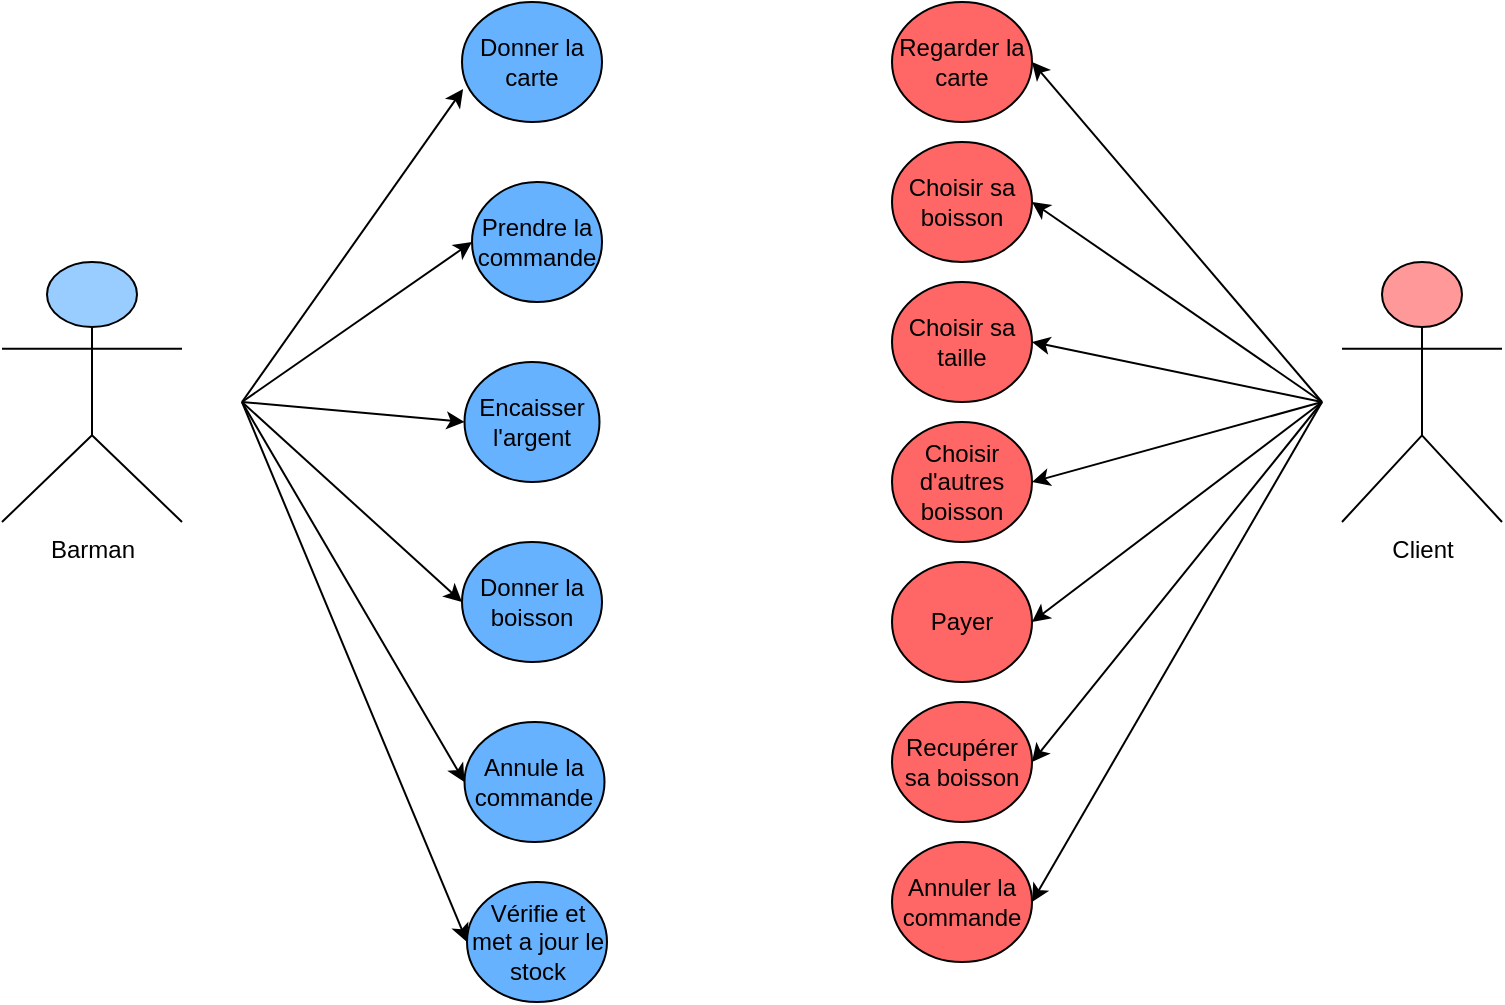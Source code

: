 <mxfile version="18.1.3" type="device" pages="3"><diagram id="W8HMb5bRVXJE0gOsSXSn" name="Domaine"><mxGraphModel dx="1108" dy="460" grid="1" gridSize="10" guides="1" tooltips="1" connect="1" arrows="1" fold="1" page="1" pageScale="1" pageWidth="827" pageHeight="1169" math="0" shadow="0"><root><mxCell id="0"/><mxCell id="1" parent="0"/><mxCell id="sYpSdjM4i0D-wC5da1XI-1" value="Barman" style="shape=umlActor;verticalLabelPosition=bottom;verticalAlign=top;html=1;outlineConnect=0;fillColor=#99CCFF;" vertex="1" parent="1"><mxGeometry x="60" y="150" width="90" height="130" as="geometry"/></mxCell><mxCell id="sYpSdjM4i0D-wC5da1XI-5" value="Client" style="shape=umlActor;verticalLabelPosition=bottom;verticalAlign=top;html=1;outlineConnect=0;fillColor=#FF9999;" vertex="1" parent="1"><mxGeometry x="730" y="150" width="80" height="130" as="geometry"/></mxCell><mxCell id="sYpSdjM4i0D-wC5da1XI-9" value="" style="endArrow=classic;html=1;rounded=0;entryX=0.008;entryY=0.725;entryDx=0;entryDy=0;entryPerimeter=0;" edge="1" parent="1" target="sYpSdjM4i0D-wC5da1XI-13"><mxGeometry width="50" height="50" relative="1" as="geometry"><mxPoint x="180" y="220" as="sourcePoint"/><mxPoint x="300" y="100" as="targetPoint"/></mxGeometry></mxCell><mxCell id="sYpSdjM4i0D-wC5da1XI-10" value="" style="endArrow=classic;html=1;rounded=0;entryX=0;entryY=0.5;entryDx=0;entryDy=0;" edge="1" parent="1" target="sYpSdjM4i0D-wC5da1XI-14"><mxGeometry width="50" height="50" relative="1" as="geometry"><mxPoint x="180" y="220" as="sourcePoint"/><mxPoint x="300" y="170" as="targetPoint"/></mxGeometry></mxCell><mxCell id="sYpSdjM4i0D-wC5da1XI-11" value="" style="endArrow=classic;html=1;rounded=0;entryX=0;entryY=0.5;entryDx=0;entryDy=0;" edge="1" parent="1" target="sYpSdjM4i0D-wC5da1XI-15"><mxGeometry width="50" height="50" relative="1" as="geometry"><mxPoint x="180" y="220" as="sourcePoint"/><mxPoint x="300" y="250" as="targetPoint"/></mxGeometry></mxCell><mxCell id="sYpSdjM4i0D-wC5da1XI-12" value="" style="endArrow=classic;html=1;rounded=0;entryX=0;entryY=0.5;entryDx=0;entryDy=0;" edge="1" parent="1" target="sYpSdjM4i0D-wC5da1XI-16"><mxGeometry width="50" height="50" relative="1" as="geometry"><mxPoint x="180" y="220" as="sourcePoint"/><mxPoint x="300" y="320" as="targetPoint"/></mxGeometry></mxCell><mxCell id="sYpSdjM4i0D-wC5da1XI-13" value="Donner la carte" style="ellipse;whiteSpace=wrap;html=1;fillColor=#66B2FF;" vertex="1" parent="1"><mxGeometry x="290" y="20" width="70" height="60" as="geometry"/></mxCell><mxCell id="sYpSdjM4i0D-wC5da1XI-14" value="Prendre la commande" style="ellipse;whiteSpace=wrap;html=1;fillColor=#66B2FF;" vertex="1" parent="1"><mxGeometry x="295" y="110" width="65" height="60" as="geometry"/></mxCell><mxCell id="sYpSdjM4i0D-wC5da1XI-15" value="Encaisser l'argent" style="ellipse;whiteSpace=wrap;html=1;fillColor=#66B2FF;" vertex="1" parent="1"><mxGeometry x="291.25" y="200" width="67.5" height="60" as="geometry"/></mxCell><mxCell id="sYpSdjM4i0D-wC5da1XI-16" value="Donner la boisson" style="ellipse;whiteSpace=wrap;html=1;fillColor=#66B2FF;" vertex="1" parent="1"><mxGeometry x="290" y="290" width="70" height="60" as="geometry"/></mxCell><mxCell id="sYpSdjM4i0D-wC5da1XI-18" value="Regarder la carte" style="ellipse;whiteSpace=wrap;html=1;fillColor=#FF6666;" vertex="1" parent="1"><mxGeometry x="505" y="20" width="70" height="60" as="geometry"/></mxCell><mxCell id="sYpSdjM4i0D-wC5da1XI-19" value="Choisir sa boisson" style="ellipse;whiteSpace=wrap;html=1;fillColor=#FF6666;" vertex="1" parent="1"><mxGeometry x="505" y="90" width="70" height="60" as="geometry"/></mxCell><mxCell id="sYpSdjM4i0D-wC5da1XI-20" value="Choisir sa taille" style="ellipse;whiteSpace=wrap;html=1;fillColor=#FF6666;" vertex="1" parent="1"><mxGeometry x="505" y="160" width="70" height="60" as="geometry"/></mxCell><mxCell id="sYpSdjM4i0D-wC5da1XI-21" value="Payer" style="ellipse;whiteSpace=wrap;html=1;fillColor=#FF6666;" vertex="1" parent="1"><mxGeometry x="505" y="300" width="70" height="60" as="geometry"/></mxCell><mxCell id="sYpSdjM4i0D-wC5da1XI-22" value="Recupérer sa boisson" style="ellipse;whiteSpace=wrap;html=1;fillColor=#FF6666;" vertex="1" parent="1"><mxGeometry x="505" y="370" width="70" height="60" as="geometry"/></mxCell><mxCell id="sYpSdjM4i0D-wC5da1XI-23" value="Annuler la commande" style="ellipse;whiteSpace=wrap;html=1;fillColor=#FF6666;" vertex="1" parent="1"><mxGeometry x="505" y="440" width="70" height="60" as="geometry"/></mxCell><mxCell id="sYpSdjM4i0D-wC5da1XI-24" value="Choisir d'autres boisson" style="ellipse;whiteSpace=wrap;html=1;fillColor=#FF6666;" vertex="1" parent="1"><mxGeometry x="505" y="230" width="70" height="60" as="geometry"/></mxCell><mxCell id="sYpSdjM4i0D-wC5da1XI-27" value="" style="endArrow=classic;html=1;rounded=0;entryX=1;entryY=0.5;entryDx=0;entryDy=0;" edge="1" parent="1" target="sYpSdjM4i0D-wC5da1XI-18"><mxGeometry width="50" height="50" relative="1" as="geometry"><mxPoint x="720" y="220" as="sourcePoint"/><mxPoint x="440" y="220" as="targetPoint"/></mxGeometry></mxCell><mxCell id="sYpSdjM4i0D-wC5da1XI-28" value="" style="endArrow=classic;html=1;rounded=0;entryX=1;entryY=0.5;entryDx=0;entryDy=0;" edge="1" parent="1" target="sYpSdjM4i0D-wC5da1XI-19"><mxGeometry width="50" height="50" relative="1" as="geometry"><mxPoint x="720" y="220" as="sourcePoint"/><mxPoint x="585" y="60" as="targetPoint"/></mxGeometry></mxCell><mxCell id="sYpSdjM4i0D-wC5da1XI-29" value="" style="endArrow=classic;html=1;rounded=0;entryX=1;entryY=0.5;entryDx=0;entryDy=0;" edge="1" parent="1" target="sYpSdjM4i0D-wC5da1XI-20"><mxGeometry width="50" height="50" relative="1" as="geometry"><mxPoint x="720" y="220" as="sourcePoint"/><mxPoint x="585" y="130" as="targetPoint"/></mxGeometry></mxCell><mxCell id="sYpSdjM4i0D-wC5da1XI-31" value="" style="endArrow=classic;html=1;rounded=0;entryX=1;entryY=0.5;entryDx=0;entryDy=0;" edge="1" parent="1" target="sYpSdjM4i0D-wC5da1XI-24"><mxGeometry width="50" height="50" relative="1" as="geometry"><mxPoint x="720" y="220" as="sourcePoint"/><mxPoint x="585" y="200" as="targetPoint"/></mxGeometry></mxCell><mxCell id="sYpSdjM4i0D-wC5da1XI-32" value="" style="endArrow=classic;html=1;rounded=0;entryX=1;entryY=0.5;entryDx=0;entryDy=0;" edge="1" parent="1" target="sYpSdjM4i0D-wC5da1XI-21"><mxGeometry width="50" height="50" relative="1" as="geometry"><mxPoint x="720" y="220" as="sourcePoint"/><mxPoint x="585" y="260" as="targetPoint"/></mxGeometry></mxCell><mxCell id="sYpSdjM4i0D-wC5da1XI-33" value="" style="endArrow=classic;html=1;rounded=0;entryX=1;entryY=0.5;entryDx=0;entryDy=0;" edge="1" parent="1" target="sYpSdjM4i0D-wC5da1XI-22"><mxGeometry width="50" height="50" relative="1" as="geometry"><mxPoint x="720" y="220" as="sourcePoint"/><mxPoint x="585" y="320" as="targetPoint"/></mxGeometry></mxCell><mxCell id="sYpSdjM4i0D-wC5da1XI-34" value="" style="endArrow=classic;html=1;rounded=0;entryX=1;entryY=0.5;entryDx=0;entryDy=0;" edge="1" parent="1" target="sYpSdjM4i0D-wC5da1XI-23"><mxGeometry width="50" height="50" relative="1" as="geometry"><mxPoint x="720" y="220" as="sourcePoint"/><mxPoint x="585" y="390" as="targetPoint"/></mxGeometry></mxCell><mxCell id="sYpSdjM4i0D-wC5da1XI-35" value="Annule la commande" style="ellipse;whiteSpace=wrap;html=1;fillColor=#66B2FF;" vertex="1" parent="1"><mxGeometry x="291.25" y="380" width="70" height="60" as="geometry"/></mxCell><mxCell id="sYpSdjM4i0D-wC5da1XI-36" value="" style="endArrow=classic;html=1;rounded=0;entryX=0;entryY=0.5;entryDx=0;entryDy=0;" edge="1" parent="1" target="sYpSdjM4i0D-wC5da1XI-35"><mxGeometry width="50" height="50" relative="1" as="geometry"><mxPoint x="180" y="220" as="sourcePoint"/><mxPoint x="300" y="330" as="targetPoint"/></mxGeometry></mxCell><mxCell id="_6Iih5Fbd1doqSBk_l-9-3" value="Vérifie et met a jour le stock" style="ellipse;whiteSpace=wrap;html=1;fillColor=#66B2FF;" vertex="1" parent="1"><mxGeometry x="292.5" y="460" width="70" height="60" as="geometry"/></mxCell><mxCell id="_6Iih5Fbd1doqSBk_l-9-4" value="" style="endArrow=classic;html=1;rounded=0;entryX=0;entryY=0.5;entryDx=0;entryDy=0;" edge="1" parent="1" target="_6Iih5Fbd1doqSBk_l-9-3"><mxGeometry width="50" height="50" relative="1" as="geometry"><mxPoint x="180" y="220" as="sourcePoint"/><mxPoint x="440" y="310" as="targetPoint"/></mxGeometry></mxCell></root></mxGraphModel></diagram><diagram id="nxiHbHVoAgaRnLtx0MxE" name="State transitions"><mxGraphModel dx="1231" dy="511" grid="1" gridSize="10" guides="1" tooltips="1" connect="1" arrows="1" fold="1" page="1" pageScale="1" pageWidth="827" pageHeight="1169" math="0" shadow="0"><root><mxCell id="0"/><mxCell id="1" parent="0"/><mxCell id="GBR65afcUdCd014gCl0R-28" value="" style="ellipse;html=1;shape=startState;fillColor=#000000;strokeColor=#ff0000;" vertex="1" parent="1"><mxGeometry x="230" y="50" width="30" height="30" as="geometry"/></mxCell><mxCell id="GBR65afcUdCd014gCl0R-29" value="Demander carte des boissons" style="edgeStyle=orthogonalEdgeStyle;html=1;verticalAlign=bottom;endArrow=classicThin;endSize=8;strokeColor=#000000;rounded=0;endFill=1;" edge="1" parent="1" source="GBR65afcUdCd014gCl0R-28"><mxGeometry relative="1" as="geometry"><mxPoint x="245" y="140" as="targetPoint"/></mxGeometry></mxCell><mxCell id="GBR65afcUdCd014gCl0R-30" style="edgeStyle=orthogonalEdgeStyle;rounded=0;orthogonalLoop=1;jettySize=auto;html=1;exitX=1;exitY=0.5;exitDx=0;exitDy=0;endArrow=classicThin;endFill=1;strokeColor=#000000;" edge="1" parent="1" source="GBR65afcUdCd014gCl0R-32" target="GBR65afcUdCd014gCl0R-51"><mxGeometry relative="1" as="geometry"/></mxCell><mxCell id="GBR65afcUdCd014gCl0R-31" value="AnnulerCommande" style="edgeLabel;html=1;align=center;verticalAlign=middle;resizable=0;points=[];" vertex="1" connectable="0" parent="GBR65afcUdCd014gCl0R-30"><mxGeometry x="-0.721" y="-2" relative="1" as="geometry"><mxPoint as="offset"/></mxGeometry></mxCell><mxCell id="GBR65afcUdCd014gCl0R-32" value="Consultée" style="rounded=1;whiteSpace=wrap;html=1;arcSize=40;fontColor=#000000;fillColor=#ffffc0;strokeColor=#ff0000;" vertex="1" parent="1"><mxGeometry x="185" y="140" width="120" height="40" as="geometry"/></mxCell><mxCell id="GBR65afcUdCd014gCl0R-33" value="" style="edgeStyle=orthogonalEdgeStyle;html=1;verticalAlign=bottom;endArrow=classicThin;endSize=8;strokeColor=#000000;rounded=0;endFill=1;" edge="1" parent="1" source="GBR65afcUdCd014gCl0R-32"><mxGeometry relative="1" as="geometry"><mxPoint x="245" y="240" as="targetPoint"/></mxGeometry></mxCell><mxCell id="GBR65afcUdCd014gCl0R-34" value="SélectionnerBoissons" style="edgeLabel;html=1;align=center;verticalAlign=middle;resizable=0;points=[];" vertex="1" connectable="0" parent="GBR65afcUdCd014gCl0R-33"><mxGeometry x="-0.3" y="2" relative="1" as="geometry"><mxPoint as="offset"/></mxGeometry></mxCell><mxCell id="GBR65afcUdCd014gCl0R-35" value="" style="edgeStyle=orthogonalEdgeStyle;rounded=0;orthogonalLoop=1;jettySize=auto;html=1;" edge="1" parent="1" source="GBR65afcUdCd014gCl0R-39" target="GBR65afcUdCd014gCl0R-43"><mxGeometry relative="1" as="geometry"/></mxCell><mxCell id="GBR65afcUdCd014gCl0R-36" value="PasserCommande" style="edgeLabel;html=1;align=center;verticalAlign=middle;resizable=0;points=[];" vertex="1" connectable="0" parent="GBR65afcUdCd014gCl0R-35"><mxGeometry x="-0.275" y="-1" relative="1" as="geometry"><mxPoint as="offset"/></mxGeometry></mxCell><mxCell id="GBR65afcUdCd014gCl0R-37" style="edgeStyle=orthogonalEdgeStyle;rounded=0;orthogonalLoop=1;jettySize=auto;html=1;exitX=1;exitY=0.5;exitDx=0;exitDy=0;endArrow=classicThin;endFill=1;strokeColor=#000000;" edge="1" parent="1" source="GBR65afcUdCd014gCl0R-39" target="GBR65afcUdCd014gCl0R-51"><mxGeometry relative="1" as="geometry"/></mxCell><mxCell id="GBR65afcUdCd014gCl0R-38" value="AnnulerCommande" style="edgeLabel;html=1;align=center;verticalAlign=middle;resizable=0;points=[];" vertex="1" connectable="0" parent="GBR65afcUdCd014gCl0R-37"><mxGeometry x="-0.673" y="-2" relative="1" as="geometry"><mxPoint as="offset"/></mxGeometry></mxCell><mxCell id="GBR65afcUdCd014gCl0R-39" value="Boisson Sélectionnée" style="rounded=1;whiteSpace=wrap;html=1;arcSize=40;fontColor=#000000;fillColor=#ffffc0;strokeColor=#ff0000;" vertex="1" parent="1"><mxGeometry x="185" y="240" width="120" height="40" as="geometry"/></mxCell><mxCell id="GBR65afcUdCd014gCl0R-40" value="Valider" style="edgeStyle=orthogonalEdgeStyle;rounded=0;orthogonalLoop=1;jettySize=auto;html=1;endArrow=classicThin;endFill=1;strokeColor=#000000;" edge="1" parent="1" source="GBR65afcUdCd014gCl0R-43"><mxGeometry relative="1" as="geometry"><mxPoint x="245" y="450" as="targetPoint"/></mxGeometry></mxCell><mxCell id="GBR65afcUdCd014gCl0R-41" style="edgeStyle=orthogonalEdgeStyle;rounded=0;orthogonalLoop=1;jettySize=auto;html=1;exitX=1;exitY=0.5;exitDx=0;exitDy=0;endArrow=classicThin;endFill=1;strokeColor=#000000;entryX=0.5;entryY=0;entryDx=0;entryDy=0;" edge="1" parent="1" source="GBR65afcUdCd014gCl0R-43" target="GBR65afcUdCd014gCl0R-51"><mxGeometry relative="1" as="geometry"><mxPoint x="510" y="600" as="targetPoint"/></mxGeometry></mxCell><mxCell id="GBR65afcUdCd014gCl0R-42" value="AnnulerCommande" style="edgeLabel;html=1;align=center;verticalAlign=middle;resizable=0;points=[];" vertex="1" connectable="0" parent="GBR65afcUdCd014gCl0R-41"><mxGeometry x="-0.591" y="-1" relative="1" as="geometry"><mxPoint as="offset"/></mxGeometry></mxCell><mxCell id="GBR65afcUdCd014gCl0R-43" value="Taille et nombre Sélectionné" style="rounded=1;whiteSpace=wrap;html=1;arcSize=40;fontColor=#000000;fillColor=#ffffc0;strokeColor=#ff0000;" vertex="1" parent="1"><mxGeometry x="185" y="360" width="120" height="40" as="geometry"/></mxCell><mxCell id="GBR65afcUdCd014gCl0R-44" value="" style="edgeStyle=orthogonalEdgeStyle;rounded=0;orthogonalLoop=1;jettySize=auto;html=1;endArrow=classicThin;endFill=1;strokeColor=#000000;" edge="1" parent="1" source="GBR65afcUdCd014gCl0R-47" target="GBR65afcUdCd014gCl0R-50"><mxGeometry relative="1" as="geometry"/></mxCell><mxCell id="GBR65afcUdCd014gCl0R-45" value="PayerCommande" style="edgeLabel;html=1;align=center;verticalAlign=middle;resizable=0;points=[];" vertex="1" connectable="0" parent="GBR65afcUdCd014gCl0R-44"><mxGeometry x="-0.25" y="-1" relative="1" as="geometry"><mxPoint as="offset"/></mxGeometry></mxCell><mxCell id="GBR65afcUdCd014gCl0R-46" value="AnnulerCommande" style="edgeStyle=orthogonalEdgeStyle;rounded=0;orthogonalLoop=1;jettySize=auto;html=1;exitX=1;exitY=0.5;exitDx=0;exitDy=0;endArrow=classicThin;endFill=1;strokeColor=#000000;" edge="1" parent="1" source="GBR65afcUdCd014gCl0R-47" target="GBR65afcUdCd014gCl0R-51"><mxGeometry x="-0.311" relative="1" as="geometry"><mxPoint as="offset"/></mxGeometry></mxCell><mxCell id="GBR65afcUdCd014gCl0R-47" value="Validée" style="rounded=1;whiteSpace=wrap;html=1;arcSize=40;fontColor=#000000;fillColor=#ffffc0;strokeColor=#ff0000;" vertex="1" parent="1"><mxGeometry x="185" y="530" width="120" height="30" as="geometry"/></mxCell><mxCell id="GBR65afcUdCd014gCl0R-48" value="" style="edgeStyle=orthogonalEdgeStyle;rounded=0;orthogonalLoop=1;jettySize=auto;html=1;" edge="1" parent="1"><mxGeometry relative="1" as="geometry"><mxPoint x="245" y="720" as="targetPoint"/><mxPoint x="245" y="650" as="sourcePoint"/></mxGeometry></mxCell><mxCell id="GBR65afcUdCd014gCl0R-49" value="Donner Boisson" style="edgeLabel;html=1;align=center;verticalAlign=middle;resizable=0;points=[];" vertex="1" connectable="0" parent="GBR65afcUdCd014gCl0R-48"><mxGeometry x="-0.35" y="-3" relative="1" as="geometry"><mxPoint as="offset"/></mxGeometry></mxCell><mxCell id="GBR65afcUdCd014gCl0R-50" value="Payée" style="rounded=1;whiteSpace=wrap;html=1;arcSize=40;fontColor=#000000;fillColor=#ffffc0;strokeColor=#ff0000;" vertex="1" parent="1"><mxGeometry x="185" y="600" width="120" height="40" as="geometry"/></mxCell><mxCell id="GBR65afcUdCd014gCl0R-51" value="" style="ellipse;html=1;shape=endState;fillColor=#000000;strokeColor=#ff0000;" vertex="1" parent="1"><mxGeometry x="490" y="605" width="30" height="30" as="geometry"/></mxCell><mxCell id="GBR65afcUdCd014gCl0R-52" style="edgeStyle=orthogonalEdgeStyle;rounded=0;orthogonalLoop=1;jettySize=auto;html=1;exitX=1;exitY=0.5;exitDx=0;exitDy=0;entryX=0.5;entryY=1;entryDx=0;entryDy=0;" edge="1" parent="1" target="GBR65afcUdCd014gCl0R-51"><mxGeometry relative="1" as="geometry"><mxPoint x="305" y="740" as="sourcePoint"/></mxGeometry></mxCell><mxCell id="GBR65afcUdCd014gCl0R-53" value="Terminer" style="edgeLabel;html=1;align=center;verticalAlign=middle;resizable=0;points=[];" vertex="1" connectable="0" parent="GBR65afcUdCd014gCl0R-52"><mxGeometry x="-0.272" y="1" relative="1" as="geometry"><mxPoint as="offset"/></mxGeometry></mxCell><mxCell id="GBR65afcUdCd014gCl0R-54" value="PayerCommande" style="edgeStyle=orthogonalEdgeStyle;rounded=0;orthogonalLoop=1;jettySize=auto;html=1;exitX=1;exitY=0.5;exitDx=0;exitDy=0;entryX=0.5;entryY=0;entryDx=0;entryDy=0;" edge="1" parent="1" source="GBR65afcUdCd014gCl0R-50" target="GBR65afcUdCd014gCl0R-50"><mxGeometry relative="1" as="geometry"><Array as="points"><mxPoint x="380" y="620"/><mxPoint x="380" y="580"/><mxPoint x="245" y="580"/></Array></mxGeometry></mxCell><mxCell id="GBR65afcUdCd014gCl0R-82" value="&amp;nbsp;Boisson Récupérée" style="rounded=1;whiteSpace=wrap;html=1;arcSize=40;fontColor=#000000;fillColor=#ffffc0;strokeColor=#ff0000;" vertex="1" parent="1"><mxGeometry x="180" y="720" width="120" height="40" as="geometry"/></mxCell><mxCell id="gXm2ComQSMqWx2158pKZ-2" value="Vérification du stock" style="rounded=1;whiteSpace=wrap;html=1;arcSize=40;fontColor=#000000;fillColor=#FF0000;strokeColor=#ff0000;" vertex="1" parent="1"><mxGeometry x="185" y="450" width="120" height="30" as="geometry"/></mxCell><mxCell id="gXm2ComQSMqWx2158pKZ-5" value="Stock OK" style="edgeStyle=orthogonalEdgeStyle;rounded=0;orthogonalLoop=1;jettySize=auto;html=1;endArrow=classicThin;endFill=1;strokeColor=#000000;" edge="1" parent="1"><mxGeometry relative="1" as="geometry"><mxPoint x="244.5" y="480" as="sourcePoint"/><mxPoint x="244.5" y="530" as="targetPoint"/></mxGeometry></mxCell><mxCell id="gXm2ComQSMqWx2158pKZ-6" value="Stock actualisé" style="rounded=1;whiteSpace=wrap;html=1;arcSize=40;fontColor=#000000;fillColor=#FF0000;strokeColor=#ff0000;" vertex="1" parent="1"><mxGeometry x="320" y="660" width="120" height="30" as="geometry"/></mxCell><mxCell id="gXm2ComQSMqWx2158pKZ-9" value="MAJ du stock" style="edgeStyle=orthogonalEdgeStyle;rounded=0;orthogonalLoop=1;jettySize=auto;html=1;endArrow=classicThin;endFill=1;strokeColor=#000000;" edge="1" parent="1"><mxGeometry relative="1" as="geometry"><mxPoint x="244.73" y="640" as="sourcePoint"/><mxPoint x="380" y="660" as="targetPoint"/><Array as="points"><mxPoint x="245" y="650"/><mxPoint x="380" y="650"/></Array></mxGeometry></mxCell><mxCell id="gXm2ComQSMqWx2158pKZ-13" value="" style="endArrow=classic;html=1;rounded=0;exitX=0.5;exitY=1;exitDx=0;exitDy=0;" edge="1" parent="1" source="gXm2ComQSMqWx2158pKZ-6"><mxGeometry width="50" height="50" relative="1" as="geometry"><mxPoint x="290" y="750" as="sourcePoint"/><mxPoint x="380" y="740" as="targetPoint"/></mxGeometry></mxCell><mxCell id="gXm2ComQSMqWx2158pKZ-14" value="" style="endArrow=none;html=1;rounded=0;" edge="1" parent="1"><mxGeometry width="50" height="50" relative="1" as="geometry"><mxPoint x="380" y="620" as="sourcePoint"/><mxPoint x="430" y="550" as="targetPoint"/><Array as="points"><mxPoint x="430" y="620"/><mxPoint x="430" y="570"/></Array></mxGeometry></mxCell><mxCell id="whgnTXDSmVgQHTgfc6Yx-2" value="&lt;h1&gt;&lt;br&gt;&lt;/h1&gt;&lt;p&gt;Les parties en rouge concernant le stock des ingrédients n'ont pas pu être téléchargés&lt;br&gt;&lt;/p&gt;" style="text;html=1;strokeColor=none;fillColor=none;spacing=5;spacingTop=-20;whiteSpace=wrap;overflow=hidden;rounded=0;" vertex="1" parent="1"><mxGeometry x="590" y="340" width="190" height="120" as="geometry"/></mxCell></root></mxGraphModel></diagram><diagram id="4IdOY_oTJA5hE-HU0NsE" name="Class Diagram"><mxGraphModel dx="1231" dy="511" grid="1" gridSize="10" guides="1" tooltips="1" connect="1" arrows="1" fold="1" page="1" pageScale="1" pageWidth="827" pageHeight="1169" math="0" shadow="0"><root><mxCell id="0"/><mxCell id="1" parent="0"/><mxCell id="uly-eVgDja_JnHEAkkl3-1" value="" style="edgeStyle=none;rounded=0;orthogonalLoop=1;jettySize=auto;html=1;endArrow=none;endFill=0;strokeColor=#000000;" edge="1" parent="1" source="uly-eVgDja_JnHEAkkl3-2" target="uly-eVgDja_JnHEAkkl3-7"><mxGeometry relative="1" as="geometry"/></mxCell><mxCell id="uly-eVgDja_JnHEAkkl3-2" value="Carte-Commande" style="swimlane;fontStyle=1;align=center;verticalAlign=top;childLayout=stackLayout;horizontal=1;startSize=26;horizontalStack=0;resizeParent=1;resizeParentMax=0;resizeLast=0;collapsible=1;marginBottom=0;rounded=1;strokeWidth=5;fillColor=#dae8fc;strokeColor=#6c8ebf;" vertex="1" parent="1"><mxGeometry x="402.5" y="10" width="160" height="112" as="geometry"/></mxCell><mxCell id="uly-eVgDja_JnHEAkkl3-3" value="+ nom: string" style="text;strokeColor=none;fillColor=none;align=left;verticalAlign=top;spacingLeft=4;spacingRight=4;overflow=hidden;rotatable=0;points=[[0,0.5],[1,0.5]];portConstraint=eastwest;rounded=1;" vertex="1" parent="uly-eVgDja_JnHEAkkl3-2"><mxGeometry y="26" width="160" height="26" as="geometry"/></mxCell><mxCell id="uly-eVgDja_JnHEAkkl3-4" value="+ Prix: number" style="text;strokeColor=none;fillColor=none;align=left;verticalAlign=top;spacingLeft=4;spacingRight=4;overflow=hidden;rotatable=0;points=[[0,0.5],[1,0.5]];portConstraint=eastwest;rounded=1;" vertex="1" parent="uly-eVgDja_JnHEAkkl3-2"><mxGeometry y="52" width="160" height="26" as="geometry"/></mxCell><mxCell id="NAMQy_DMnZBEeB4FTwu5-3" value="+ Ingrédients: dictionnaire" style="text;strokeColor=none;fillColor=none;align=left;verticalAlign=top;spacingLeft=4;spacingRight=4;overflow=hidden;rotatable=0;points=[[0,0.5],[1,0.5]];portConstraint=eastwest;rounded=1;" vertex="1" parent="uly-eVgDja_JnHEAkkl3-2"><mxGeometry y="78" width="160" height="26" as="geometry"/></mxCell><mxCell id="uly-eVgDja_JnHEAkkl3-6" value="" style="line;strokeWidth=1;fillColor=none;align=left;verticalAlign=middle;spacingTop=-1;spacingLeft=3;spacingRight=3;rotatable=0;labelPosition=right;points=[];portConstraint=eastwest;rounded=1;" vertex="1" parent="uly-eVgDja_JnHEAkkl3-2"><mxGeometry y="104" width="160" height="8" as="geometry"/></mxCell><mxCell id="uly-eVgDja_JnHEAkkl3-7" value="Barman" style="swimlane;fontStyle=1;align=center;verticalAlign=top;childLayout=stackLayout;horizontal=1;startSize=26;horizontalStack=0;resizeParent=1;resizeParentMax=0;resizeLast=0;collapsible=1;marginBottom=0;rounded=1;strokeWidth=5;fillColor=#dae8fc;strokeColor=#6c8ebf;" vertex="1" parent="1"><mxGeometry x="325" y="232" width="315" height="320" as="geometry"><mxRectangle x="325" y="232" width="70" height="26" as="alternateBounds"/></mxGeometry></mxCell><mxCell id="uly-eVgDja_JnHEAkkl3-8" value="+ CarteBoisson: Array&lt;Carte-Commande&gt;" style="text;strokeColor=none;fillColor=none;align=left;verticalAlign=top;spacingLeft=4;spacingRight=4;overflow=hidden;rotatable=0;points=[[0,0.5],[1,0.5]];portConstraint=eastwest;rounded=1;" vertex="1" parent="uly-eVgDja_JnHEAkkl3-7"><mxGeometry y="26" width="315" height="26" as="geometry"/></mxCell><mxCell id="uly-eVgDja_JnHEAkkl3-9" value="+ Boissonchoisie: Carte-Commande" style="text;strokeColor=none;fillColor=none;align=left;verticalAlign=top;spacingLeft=4;spacingRight=4;overflow=hidden;rotatable=0;points=[[0,0.5],[1,0.5]];portConstraint=eastwest;rounded=1;" vertex="1" parent="uly-eVgDja_JnHEAkkl3-7"><mxGeometry y="52" width="315" height="26" as="geometry"/></mxCell><mxCell id="uly-eVgDja_JnHEAkkl3-10" value="+ TailleChoisie: Array&lt;Boisson&gt;" style="text;strokeColor=none;fillColor=none;align=left;verticalAlign=top;spacingLeft=4;spacingRight=4;overflow=hidden;rotatable=0;points=[[0,0.5],[1,0.5]];portConstraint=eastwest;rounded=1;" vertex="1" parent="uly-eVgDja_JnHEAkkl3-7"><mxGeometry y="78" width="315" height="26" as="geometry"/></mxCell><mxCell id="uly-eVgDja_JnHEAkkl3-11" value="" style="line;strokeWidth=1;fillColor=none;align=left;verticalAlign=middle;spacingTop=-1;spacingLeft=3;spacingRight=3;rotatable=0;labelPosition=right;points=[];portConstraint=eastwest;rounded=1;" vertex="1" parent="uly-eVgDja_JnHEAkkl3-7"><mxGeometry y="104" width="315" height="8" as="geometry"/></mxCell><mxCell id="uly-eVgDja_JnHEAkkl3-12" value="+ ConsulterCarte-Commande(): Array&lt;Carte-Commande&gt;" style="text;strokeColor=none;fillColor=none;align=left;verticalAlign=top;spacingLeft=4;spacingRight=4;overflow=hidden;rotatable=0;points=[[0,0.5],[1,0.5]];portConstraint=eastwest;rounded=1;" vertex="1" parent="uly-eVgDja_JnHEAkkl3-7"><mxGeometry y="112" width="315" height="26" as="geometry"/></mxCell><mxCell id="uly-eVgDja_JnHEAkkl3-13" value="+ Choisirboisson(Nom, Prix): boolean" style="text;strokeColor=none;fillColor=none;align=left;verticalAlign=top;spacingLeft=4;spacingRight=4;overflow=hidden;rotatable=0;points=[[0,0.5],[1,0.5]];portConstraint=eastwest;rounded=1;" vertex="1" parent="uly-eVgDja_JnHEAkkl3-7"><mxGeometry y="138" width="315" height="26" as="geometry"/></mxCell><mxCell id="uly-eVgDja_JnHEAkkl3-14" value="+ Choisirtaille(Array&lt;Boisson&gt; Boisson): boolean" style="text;strokeColor=none;fillColor=none;align=left;verticalAlign=top;spacingLeft=4;spacingRight=4;overflow=hidden;rotatable=0;points=[[0,0.5],[1,0.5]];portConstraint=eastwest;rounded=1;" vertex="1" parent="uly-eVgDja_JnHEAkkl3-7"><mxGeometry y="164" width="315" height="26" as="geometry"/></mxCell><mxCell id="uly-eVgDja_JnHEAkkl3-15" value="+ Valider(): boolean" style="text;strokeColor=none;fillColor=none;align=left;verticalAlign=top;spacingLeft=4;spacingRight=4;overflow=hidden;rotatable=0;points=[[0,0.5],[1,0.5]];portConstraint=eastwest;rounded=1;" vertex="1" parent="uly-eVgDja_JnHEAkkl3-7"><mxGeometry y="190" width="315" height="26" as="geometry"/></mxCell><mxCell id="NAMQy_DMnZBEeB4FTwu5-5" value="+ AjouterBoisson(): boolean" style="text;strokeColor=none;fillColor=none;align=left;verticalAlign=top;spacingLeft=4;spacingRight=4;overflow=hidden;rotatable=0;points=[[0,0.5],[1,0.5]];portConstraint=eastwest;rounded=1;" vertex="1" parent="uly-eVgDja_JnHEAkkl3-7"><mxGeometry y="216" width="315" height="26" as="geometry"/></mxCell><mxCell id="uly-eVgDja_JnHEAkkl3-16" value="+ AnnulerCommande(): void" style="text;strokeColor=none;fillColor=none;align=left;verticalAlign=top;spacingLeft=4;spacingRight=4;overflow=hidden;rotatable=0;points=[[0,0.5],[1,0.5]];portConstraint=eastwest;rounded=1;" vertex="1" parent="uly-eVgDja_JnHEAkkl3-7"><mxGeometry y="242" width="315" height="26" as="geometry"/></mxCell><mxCell id="uly-eVgDja_JnHEAkkl3-17" value="+ Payer(Number somme): (boolean, Number)" style="text;strokeColor=none;fillColor=none;align=left;verticalAlign=top;spacingLeft=4;spacingRight=4;overflow=hidden;rotatable=0;points=[[0,0.5],[1,0.5]];portConstraint=eastwest;rounded=1;" vertex="1" parent="uly-eVgDja_JnHEAkkl3-7"><mxGeometry y="268" width="315" height="26" as="geometry"/></mxCell><mxCell id="uly-eVgDja_JnHEAkkl3-18" value="+ Commande donnée(boolean): boolean" style="text;strokeColor=none;fillColor=none;align=left;verticalAlign=top;spacingLeft=4;spacingRight=4;overflow=hidden;rotatable=0;points=[[0,0.5],[1,0.5]];portConstraint=eastwest;rounded=1;" vertex="1" parent="uly-eVgDja_JnHEAkkl3-7"><mxGeometry y="294" width="315" height="26" as="geometry"/></mxCell><mxCell id="uly-eVgDja_JnHEAkkl3-19" style="edgeStyle=none;rounded=0;orthogonalLoop=1;jettySize=auto;html=1;endArrow=none;endFill=0;strokeColor=#000000;" edge="1" parent="1" source="uly-eVgDja_JnHEAkkl3-20" target="uly-eVgDja_JnHEAkkl3-26"><mxGeometry relative="1" as="geometry"/></mxCell><mxCell id="uly-eVgDja_JnHEAkkl3-20" value="TailleBoisson" style="swimlane;fontStyle=1;align=center;verticalAlign=top;childLayout=stackLayout;horizontal=1;startSize=26;horizontalStack=0;resizeParent=1;resizeParentMax=0;resizeLast=0;collapsible=1;marginBottom=0;rounded=1;strokeWidth=5;fillColor=#dae8fc;strokeColor=#6c8ebf;" vertex="1" parent="1"><mxGeometry x="60" y="171" width="160" height="112" as="geometry"/></mxCell><mxCell id="uly-eVgDja_JnHEAkkl3-21" value="+ Large" style="text;strokeColor=none;fillColor=none;align=left;verticalAlign=top;spacingLeft=4;spacingRight=4;overflow=hidden;rotatable=0;points=[[0,0.5],[1,0.5]];portConstraint=eastwest;rounded=1;" vertex="1" parent="uly-eVgDja_JnHEAkkl3-20"><mxGeometry y="26" width="160" height="26" as="geometry"/></mxCell><mxCell id="uly-eVgDja_JnHEAkkl3-22" value="+ Medium" style="text;strokeColor=none;fillColor=none;align=left;verticalAlign=top;spacingLeft=4;spacingRight=4;overflow=hidden;rotatable=0;points=[[0,0.5],[1,0.5]];portConstraint=eastwest;rounded=1;" vertex="1" parent="uly-eVgDja_JnHEAkkl3-20"><mxGeometry y="52" width="160" height="26" as="geometry"/></mxCell><mxCell id="uly-eVgDja_JnHEAkkl3-23" value="+ Small" style="text;strokeColor=none;fillColor=none;align=left;verticalAlign=top;spacingLeft=4;spacingRight=4;overflow=hidden;rotatable=0;points=[[0,0.5],[1,0.5]];portConstraint=eastwest;rounded=1;" vertex="1" parent="uly-eVgDja_JnHEAkkl3-20"><mxGeometry y="78" width="160" height="26" as="geometry"/></mxCell><mxCell id="uly-eVgDja_JnHEAkkl3-24" value="" style="line;strokeWidth=1;fillColor=none;align=left;verticalAlign=middle;spacingTop=-1;spacingLeft=3;spacingRight=3;rotatable=0;labelPosition=right;points=[];portConstraint=eastwest;rounded=1;" vertex="1" parent="uly-eVgDja_JnHEAkkl3-20"><mxGeometry y="104" width="160" height="8" as="geometry"/></mxCell><mxCell id="uly-eVgDja_JnHEAkkl3-25" style="edgeStyle=none;rounded=0;orthogonalLoop=1;jettySize=auto;html=1;exitX=0.994;exitY=0.161;exitDx=0;exitDy=0;endArrow=none;endFill=0;strokeColor=#000000;exitPerimeter=0;" edge="1" parent="1" source="uly-eVgDja_JnHEAkkl3-26" target="uly-eVgDja_JnHEAkkl3-7"><mxGeometry relative="1" as="geometry"><mxPoint x="320" y="270" as="targetPoint"/></mxGeometry></mxCell><mxCell id="uly-eVgDja_JnHEAkkl3-26" value="Boisson" style="swimlane;fontStyle=1;align=center;verticalAlign=top;childLayout=stackLayout;horizontal=1;startSize=26;horizontalStack=0;resizeParent=1;resizeParentMax=0;resizeLast=0;collapsible=1;marginBottom=0;rounded=1;strokeWidth=5;fillColor=#dae8fc;strokeColor=#6c8ebf;" vertex="1" parent="1"><mxGeometry x="60" y="380" width="160" height="60" as="geometry"/></mxCell><mxCell id="uly-eVgDja_JnHEAkkl3-27" value="+ Type: TailleBoisson" style="text;strokeColor=none;fillColor=none;align=left;verticalAlign=top;spacingLeft=4;spacingRight=4;overflow=hidden;rotatable=0;points=[[0,0.5],[1,0.5]];portConstraint=eastwest;rounded=1;" vertex="1" parent="uly-eVgDja_JnHEAkkl3-26"><mxGeometry y="26" width="160" height="26" as="geometry"/></mxCell><mxCell id="uly-eVgDja_JnHEAkkl3-28" value="" style="line;strokeWidth=1;fillColor=none;align=left;verticalAlign=middle;spacingTop=-1;spacingLeft=3;spacingRight=3;rotatable=0;labelPosition=right;points=[];portConstraint=eastwest;rounded=1;" vertex="1" parent="uly-eVgDja_JnHEAkkl3-26"><mxGeometry y="52" width="160" height="8" as="geometry"/></mxCell><mxCell id="NAMQy_DMnZBEeB4FTwu5-7" value="Stock" style="swimlane;fontStyle=1;align=center;verticalAlign=top;childLayout=stackLayout;horizontal=1;startSize=26;horizontalStack=0;resizeParent=1;resizeParentMax=0;resizeLast=0;collapsible=1;marginBottom=0;rounded=1;strokeWidth=5;fillColor=#dae8fc;strokeColor=#6c8ebf;" vertex="1" parent="1"><mxGeometry x="650" y="23" width="160" height="86" as="geometry"/></mxCell><mxCell id="NAMQy_DMnZBEeB4FTwu5-8" value="+ nom:string" style="text;strokeColor=none;fillColor=none;align=left;verticalAlign=top;spacingLeft=4;spacingRight=4;overflow=hidden;rotatable=0;points=[[0,0.5],[1,0.5]];portConstraint=eastwest;rounded=1;" vertex="1" parent="NAMQy_DMnZBEeB4FTwu5-7"><mxGeometry y="26" width="160" height="26" as="geometry"/></mxCell><mxCell id="NAMQy_DMnZBEeB4FTwu5-9" value="+quantité:nombre" style="text;strokeColor=none;fillColor=none;align=left;verticalAlign=top;spacingLeft=4;spacingRight=4;overflow=hidden;rotatable=0;points=[[0,0.5],[1,0.5]];portConstraint=eastwest;rounded=1;" vertex="1" parent="NAMQy_DMnZBEeB4FTwu5-7"><mxGeometry y="52" width="160" height="26" as="geometry"/></mxCell><mxCell id="NAMQy_DMnZBEeB4FTwu5-11" value="" style="line;strokeWidth=1;fillColor=none;align=left;verticalAlign=middle;spacingTop=-1;spacingLeft=3;spacingRight=3;rotatable=0;labelPosition=right;points=[];portConstraint=eastwest;rounded=1;" vertex="1" parent="NAMQy_DMnZBEeB4FTwu5-7"><mxGeometry y="78" width="160" height="8" as="geometry"/></mxCell><mxCell id="NAMQy_DMnZBEeB4FTwu5-14" value="" style="endArrow=none;html=1;rounded=0;exitX=1;exitY=0.5;exitDx=0;exitDy=0;entryX=0;entryY=0.5;entryDx=0;entryDy=0;" edge="1" parent="1" source="uly-eVgDja_JnHEAkkl3-2" target="NAMQy_DMnZBEeB4FTwu5-7"><mxGeometry width="50" height="50" relative="1" as="geometry"><mxPoint x="590" y="110" as="sourcePoint"/><mxPoint x="640" y="60" as="targetPoint"/></mxGeometry></mxCell><mxCell id="NAMQy_DMnZBEeB4FTwu5-15" value="" style="endArrow=none;html=1;rounded=0;exitX=1;exitY=0.5;exitDx=0;exitDy=0;entryX=0.5;entryY=1;entryDx=0;entryDy=0;" edge="1" parent="1" source="uly-eVgDja_JnHEAkkl3-9" target="NAMQy_DMnZBEeB4FTwu5-7"><mxGeometry width="50" height="50" relative="1" as="geometry"><mxPoint x="572.5" y="76.0" as="sourcePoint"/><mxPoint x="660" y="76.0" as="targetPoint"/><Array as="points"><mxPoint x="730" y="297"/></Array></mxGeometry></mxCell><mxCell id="NAMQy_DMnZBEeB4FTwu5-16" value="&lt;div&gt;&lt;br&gt;&lt;/div&gt;&lt;div&gt;P.S&lt;br&gt;&lt;/div&gt;&lt;p&gt;Le stock n'a pas eu le temps d'être réalisé&lt;br&gt;&lt;/p&gt;" style="text;html=1;strokeColor=none;fillColor=none;spacing=5;spacingTop=-20;whiteSpace=wrap;overflow=hidden;rounded=0;" vertex="1" parent="1"><mxGeometry x="600" y="109" width="160" height="70" as="geometry"/></mxCell></root></mxGraphModel></diagram></mxfile>